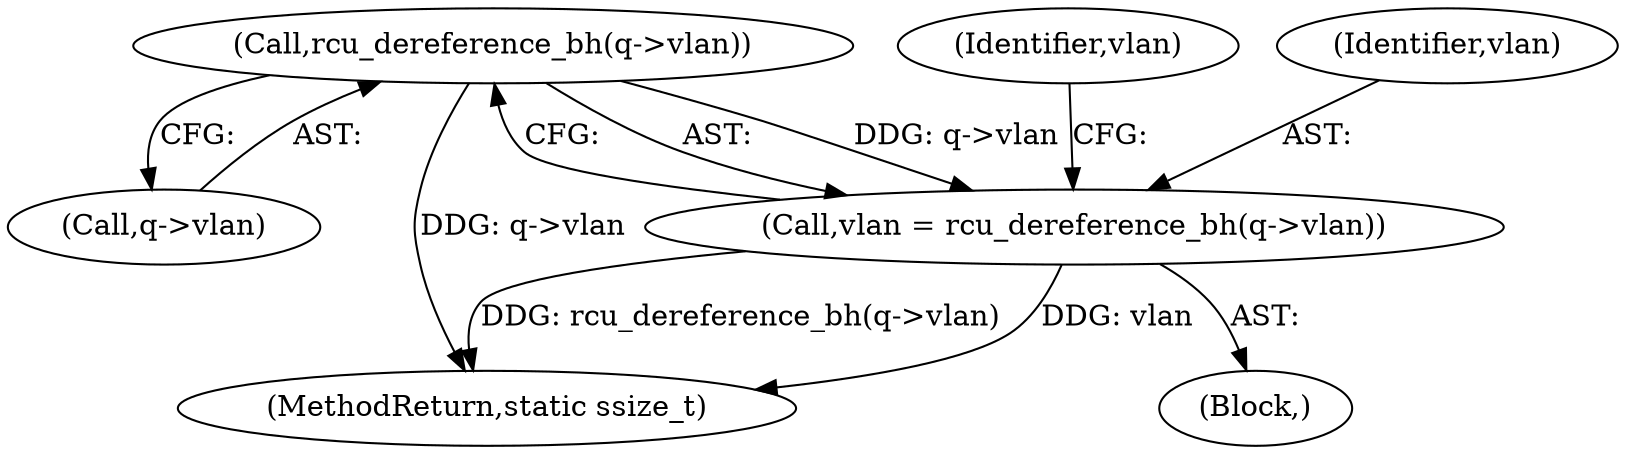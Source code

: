 digraph "0_linux_b92946e2919134ebe2a4083e4302236295ea2a73@pointer" {
"1000366" [label="(Call,rcu_dereference_bh(q->vlan))"];
"1000364" [label="(Call,vlan = rcu_dereference_bh(q->vlan))"];
"1000367" [label="(Call,q->vlan)"];
"1000383" [label="(MethodReturn,static ssize_t)"];
"1000371" [label="(Identifier,vlan)"];
"1000366" [label="(Call,rcu_dereference_bh(q->vlan))"];
"1000109" [label="(Block,)"];
"1000364" [label="(Call,vlan = rcu_dereference_bh(q->vlan))"];
"1000365" [label="(Identifier,vlan)"];
"1000366" -> "1000364"  [label="AST: "];
"1000366" -> "1000367"  [label="CFG: "];
"1000367" -> "1000366"  [label="AST: "];
"1000364" -> "1000366"  [label="CFG: "];
"1000366" -> "1000383"  [label="DDG: q->vlan"];
"1000366" -> "1000364"  [label="DDG: q->vlan"];
"1000364" -> "1000109"  [label="AST: "];
"1000365" -> "1000364"  [label="AST: "];
"1000371" -> "1000364"  [label="CFG: "];
"1000364" -> "1000383"  [label="DDG: vlan"];
"1000364" -> "1000383"  [label="DDG: rcu_dereference_bh(q->vlan)"];
}
